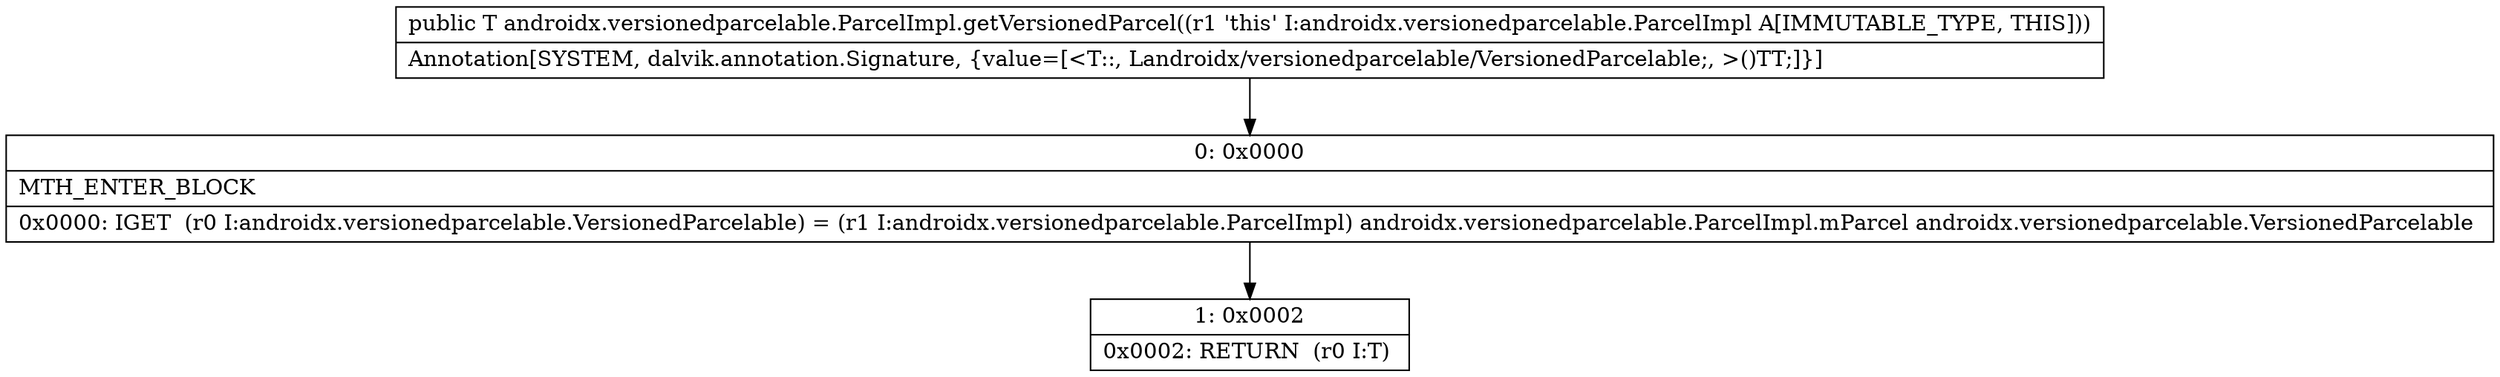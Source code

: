 digraph "CFG forandroidx.versionedparcelable.ParcelImpl.getVersionedParcel()Landroidx\/versionedparcelable\/VersionedParcelable;" {
Node_0 [shape=record,label="{0\:\ 0x0000|MTH_ENTER_BLOCK\l|0x0000: IGET  (r0 I:androidx.versionedparcelable.VersionedParcelable) = (r1 I:androidx.versionedparcelable.ParcelImpl) androidx.versionedparcelable.ParcelImpl.mParcel androidx.versionedparcelable.VersionedParcelable \l}"];
Node_1 [shape=record,label="{1\:\ 0x0002|0x0002: RETURN  (r0 I:T) \l}"];
MethodNode[shape=record,label="{public T androidx.versionedparcelable.ParcelImpl.getVersionedParcel((r1 'this' I:androidx.versionedparcelable.ParcelImpl A[IMMUTABLE_TYPE, THIS]))  | Annotation[SYSTEM, dalvik.annotation.Signature, \{value=[\<T::, Landroidx\/versionedparcelable\/VersionedParcelable;, \>()TT;]\}]\l}"];
MethodNode -> Node_0;
Node_0 -> Node_1;
}

